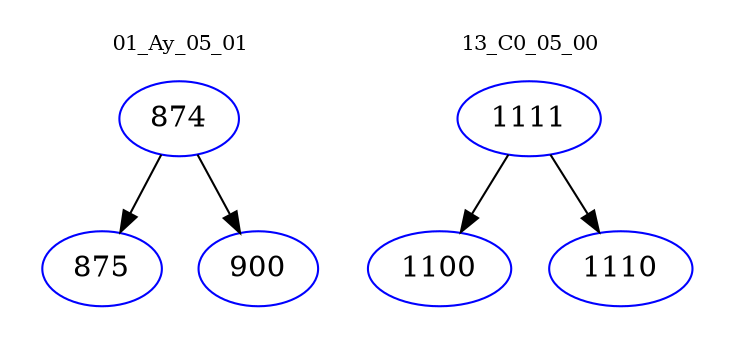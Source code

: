 digraph{
subgraph cluster_0 {
color = white
label = "01_Ay_05_01";
fontsize=10;
T0_874 [label="874", color="blue"]
T0_874 -> T0_875 [color="black"]
T0_875 [label="875", color="blue"]
T0_874 -> T0_900 [color="black"]
T0_900 [label="900", color="blue"]
}
subgraph cluster_1 {
color = white
label = "13_C0_05_00";
fontsize=10;
T1_1111 [label="1111", color="blue"]
T1_1111 -> T1_1100 [color="black"]
T1_1100 [label="1100", color="blue"]
T1_1111 -> T1_1110 [color="black"]
T1_1110 [label="1110", color="blue"]
}
}
